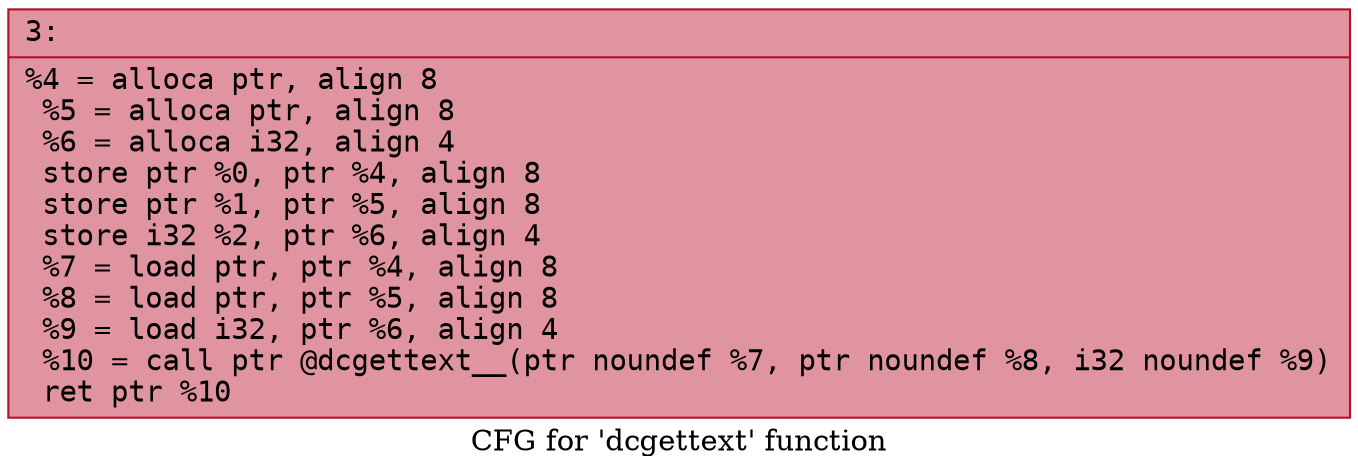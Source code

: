 digraph "CFG for 'dcgettext' function" {
	label="CFG for 'dcgettext' function";

	Node0x60000067a030 [shape=record,color="#b70d28ff", style=filled, fillcolor="#b70d2870" fontname="Courier",label="{3:\l|  %4 = alloca ptr, align 8\l  %5 = alloca ptr, align 8\l  %6 = alloca i32, align 4\l  store ptr %0, ptr %4, align 8\l  store ptr %1, ptr %5, align 8\l  store i32 %2, ptr %6, align 4\l  %7 = load ptr, ptr %4, align 8\l  %8 = load ptr, ptr %5, align 8\l  %9 = load i32, ptr %6, align 4\l  %10 = call ptr @dcgettext__(ptr noundef %7, ptr noundef %8, i32 noundef %9)\l  ret ptr %10\l}"];
}
